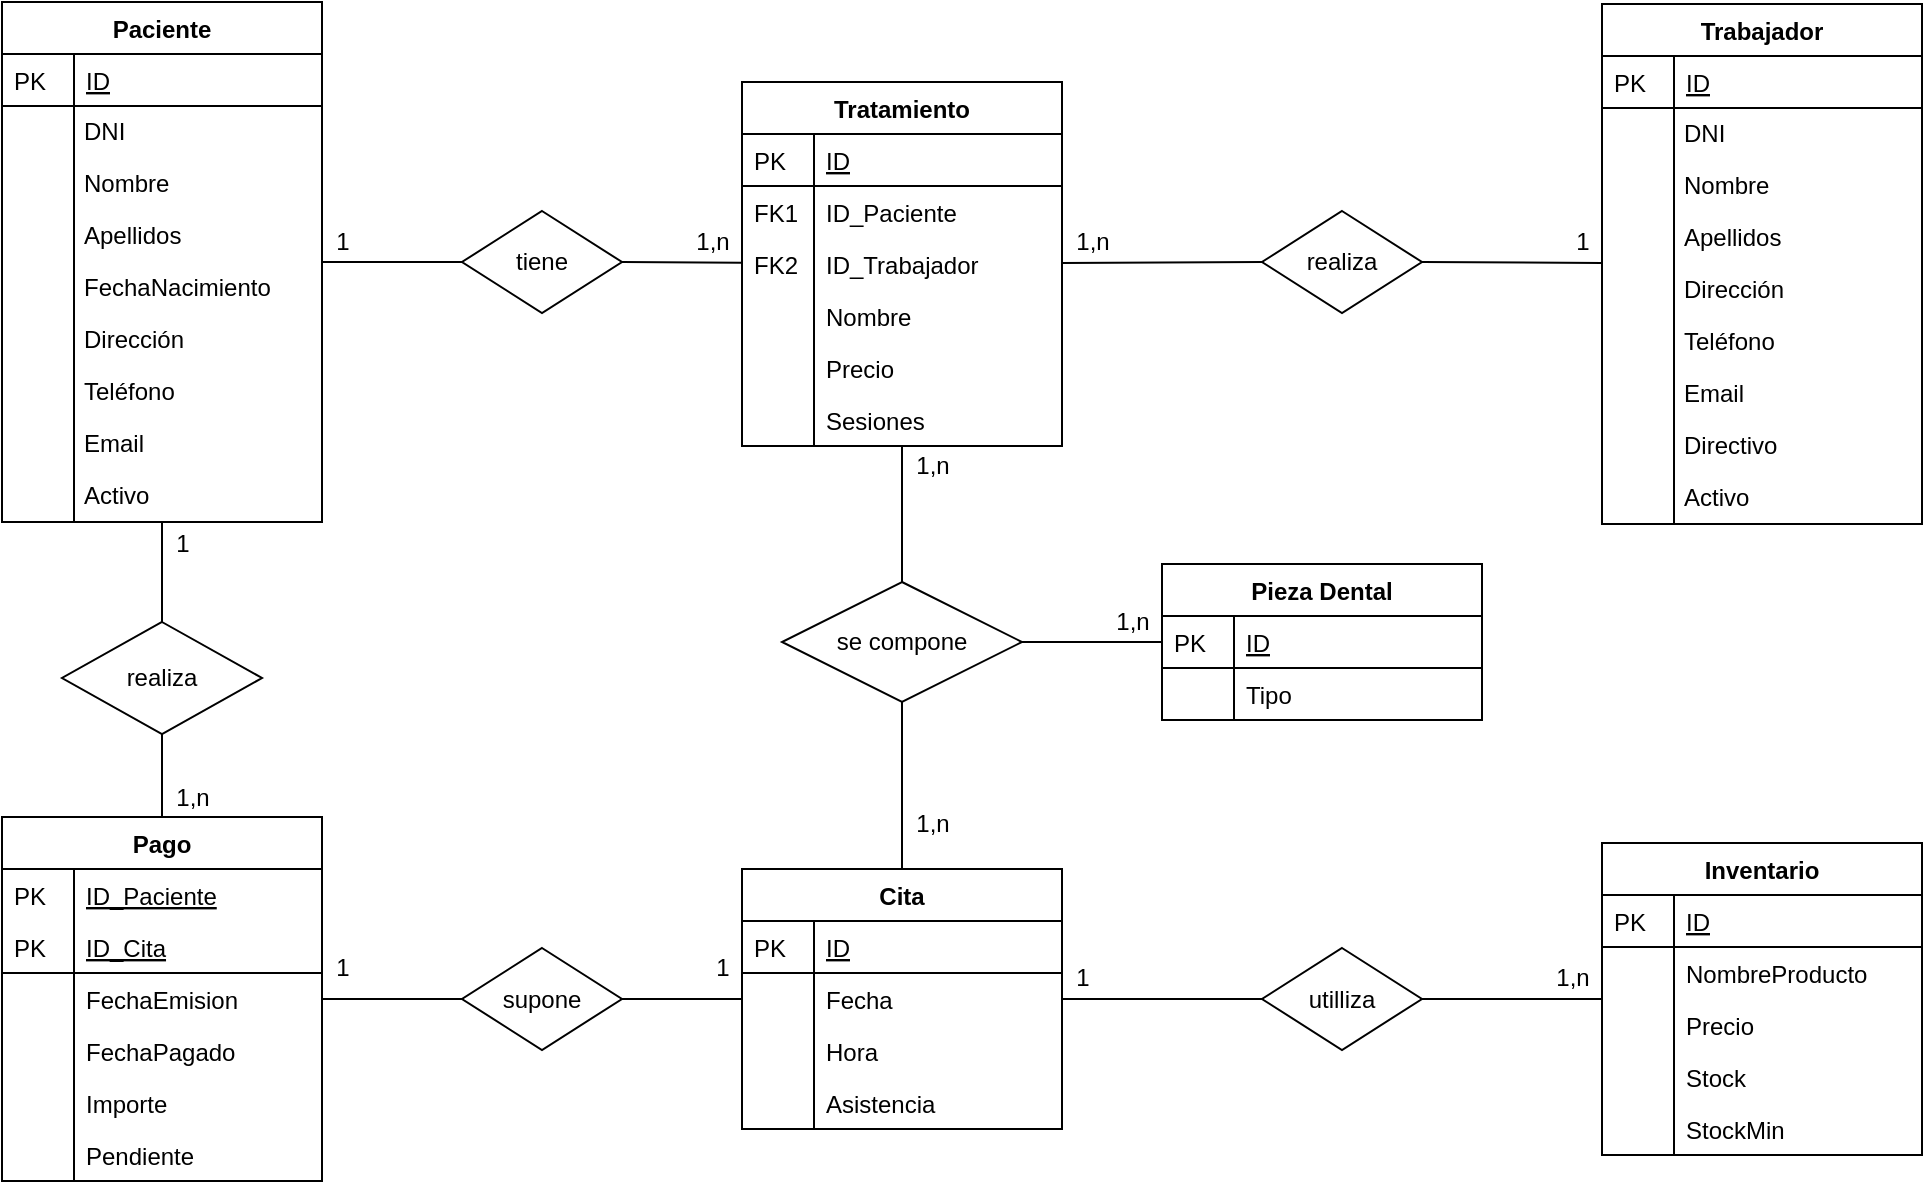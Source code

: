 <mxfile version="12.9.6" type="device"><diagram id="C5RBs43oDa-KdzZeNtuy" name="Page-1"><mxGraphModel dx="1021" dy="529" grid="1" gridSize="10" guides="1" tooltips="1" connect="1" arrows="1" fold="1" page="1" pageScale="1" pageWidth="1169" pageHeight="827" background="none" math="0" shadow="0"><root><mxCell id="WIyWlLk6GJQsqaUBKTNV-0"/><mxCell id="WIyWlLk6GJQsqaUBKTNV-1" parent="WIyWlLk6GJQsqaUBKTNV-0"/><mxCell id="t_w9D_SP8_wus3ixss40-0" value="tiene" style="shape=rhombus;perimeter=rhombusPerimeter;whiteSpace=wrap;html=1;align=center;" parent="WIyWlLk6GJQsqaUBKTNV-1" vertex="1"><mxGeometry x="334" y="184.5" width="80" height="51" as="geometry"/></mxCell><mxCell id="t_w9D_SP8_wus3ixss40-1" value="" style="endArrow=none;html=1;rounded=0;entryX=0;entryY=0.5;entryDx=0;entryDy=0;" parent="WIyWlLk6GJQsqaUBKTNV-1" source="zkfFHV4jXpPFQw0GAbJ--51" target="t_w9D_SP8_wus3ixss40-0" edge="1"><mxGeometry relative="1" as="geometry"><mxPoint x="394" y="270" as="sourcePoint"/><mxPoint x="554" y="270" as="targetPoint"/></mxGeometry></mxCell><mxCell id="t_w9D_SP8_wus3ixss40-15" value="" style="endArrow=none;html=1;rounded=0;exitX=1;exitY=0.5;exitDx=0;exitDy=0;" parent="WIyWlLk6GJQsqaUBKTNV-1" source="t_w9D_SP8_wus3ixss40-0" target="zkfFHV4jXpPFQw0GAbJ--56" edge="1"><mxGeometry relative="1" as="geometry"><mxPoint x="424" y="210" as="sourcePoint"/><mxPoint x="504" y="206.5" as="targetPoint"/></mxGeometry></mxCell><mxCell id="t_w9D_SP8_wus3ixss40-68" value="realiza" style="shape=rhombus;perimeter=rhombusPerimeter;whiteSpace=wrap;html=1;align=center;" parent="WIyWlLk6GJQsqaUBKTNV-1" vertex="1"><mxGeometry x="734" y="184.5" width="80" height="51" as="geometry"/></mxCell><mxCell id="t_w9D_SP8_wus3ixss40-69" value="" style="endArrow=none;html=1;rounded=0;entryX=0;entryY=0.5;entryDx=0;entryDy=0;" parent="WIyWlLk6GJQsqaUBKTNV-1" source="zkfFHV4jXpPFQw0GAbJ--56" target="t_w9D_SP8_wus3ixss40-68" edge="1"><mxGeometry relative="1" as="geometry"><mxPoint x="634" y="211" as="sourcePoint"/><mxPoint x="924" y="271" as="targetPoint"/></mxGeometry></mxCell><mxCell id="t_w9D_SP8_wus3ixss40-70" value="" style="endArrow=none;html=1;rounded=0;exitX=1;exitY=0.5;exitDx=0;exitDy=0;" parent="WIyWlLk6GJQsqaUBKTNV-1" source="t_w9D_SP8_wus3ixss40-68" target="t_w9D_SP8_wus3ixss40-44" edge="1"><mxGeometry relative="1" as="geometry"><mxPoint x="794" y="211" as="sourcePoint"/><mxPoint x="844" y="211.429" as="targetPoint"/></mxGeometry></mxCell><mxCell id="t_w9D_SP8_wus3ixss40-71" value="se compone" style="shape=rhombus;perimeter=rhombusPerimeter;whiteSpace=wrap;html=1;align=center;fontSize=12;" parent="WIyWlLk6GJQsqaUBKTNV-1" vertex="1"><mxGeometry x="494" y="370" width="120" height="60" as="geometry"/></mxCell><mxCell id="t_w9D_SP8_wus3ixss40-73" value="" style="endArrow=none;html=1;rounded=0;entryX=0.5;entryY=0;entryDx=0;entryDy=0;" parent="WIyWlLk6GJQsqaUBKTNV-1" source="zkfFHV4jXpPFQw0GAbJ--56" target="t_w9D_SP8_wus3ixss40-71" edge="1"><mxGeometry relative="1" as="geometry"><mxPoint x="274" y="220" as="sourcePoint"/><mxPoint x="344" y="220" as="targetPoint"/></mxGeometry></mxCell><mxCell id="t_w9D_SP8_wus3ixss40-74" value="" style="endArrow=none;html=1;rounded=0;exitX=0.5;exitY=1;exitDx=0;exitDy=0;" parent="WIyWlLk6GJQsqaUBKTNV-1" source="t_w9D_SP8_wus3ixss40-71" target="zkfFHV4jXpPFQw0GAbJ--64" edge="1"><mxGeometry relative="1" as="geometry"><mxPoint x="564" y="312" as="sourcePoint"/><mxPoint x="564" y="380" as="targetPoint"/></mxGeometry></mxCell><mxCell id="t_w9D_SP8_wus3ixss40-84" value="supone" style="shape=rhombus;perimeter=rhombusPerimeter;whiteSpace=wrap;html=1;align=center;" parent="WIyWlLk6GJQsqaUBKTNV-1" vertex="1"><mxGeometry x="334" y="553" width="80" height="51" as="geometry"/></mxCell><mxCell id="t_w9D_SP8_wus3ixss40-85" value="" style="endArrow=none;html=1;rounded=0;entryX=0;entryY=0.5;entryDx=0;entryDy=0;" parent="WIyWlLk6GJQsqaUBKTNV-1" source="t_w9D_SP8_wus3ixss40-75" target="t_w9D_SP8_wus3ixss40-84" edge="1"><mxGeometry relative="1" as="geometry"><mxPoint x="264" y="565.5" as="sourcePoint"/><mxPoint x="554" y="625.5" as="targetPoint"/></mxGeometry></mxCell><mxCell id="t_w9D_SP8_wus3ixss40-86" value="" style="endArrow=none;html=1;rounded=0;exitX=1;exitY=0.5;exitDx=0;exitDy=0;" parent="WIyWlLk6GJQsqaUBKTNV-1" source="t_w9D_SP8_wus3ixss40-84" target="zkfFHV4jXpPFQw0GAbJ--64" edge="1"><mxGeometry relative="1" as="geometry"><mxPoint x="424" y="565.5" as="sourcePoint"/><mxPoint x="474" y="565.929" as="targetPoint"/></mxGeometry></mxCell><mxCell id="t_w9D_SP8_wus3ixss40-91" value="realiza" style="shape=rhombus;perimeter=rhombusPerimeter;whiteSpace=wrap;html=1;align=center;fontSize=12;" parent="WIyWlLk6GJQsqaUBKTNV-1" vertex="1"><mxGeometry x="134" y="390" width="100" height="56" as="geometry"/></mxCell><mxCell id="t_w9D_SP8_wus3ixss40-92" value="" style="endArrow=none;html=1;rounded=0;entryX=0.5;entryY=0;entryDx=0;entryDy=0;" parent="WIyWlLk6GJQsqaUBKTNV-1" source="zkfFHV4jXpPFQw0GAbJ--51" target="t_w9D_SP8_wus3ixss40-91" edge="1"><mxGeometry relative="1" as="geometry"><mxPoint x="181.647" y="340" as="sourcePoint"/><mxPoint x="-26" y="230" as="targetPoint"/></mxGeometry></mxCell><mxCell id="t_w9D_SP8_wus3ixss40-93" value="" style="endArrow=none;html=1;rounded=0;exitX=0.5;exitY=1;exitDx=0;exitDy=0;" parent="WIyWlLk6GJQsqaUBKTNV-1" source="t_w9D_SP8_wus3ixss40-91" target="t_w9D_SP8_wus3ixss40-75" edge="1"><mxGeometry relative="1" as="geometry"><mxPoint x="194" y="322" as="sourcePoint"/><mxPoint x="180.215" y="487.5" as="targetPoint"/></mxGeometry></mxCell><mxCell id="t_w9D_SP8_wus3ixss40-102" value="1" style="text;html=1;align=center;verticalAlign=middle;resizable=0;points=[];autosize=1;fontSize=12;" parent="WIyWlLk6GJQsqaUBKTNV-1" vertex="1"><mxGeometry x="184" y="341" width="20" height="20" as="geometry"/></mxCell><mxCell id="t_w9D_SP8_wus3ixss40-103" value="1,n" style="text;html=1;align=center;verticalAlign=middle;resizable=0;points=[];autosize=1;fontSize=12;" parent="WIyWlLk6GJQsqaUBKTNV-1" vertex="1"><mxGeometry x="184" y="467.5" width="30" height="20" as="geometry"/></mxCell><mxCell id="t_w9D_SP8_wus3ixss40-104" value="1" style="text;html=1;align=center;verticalAlign=middle;resizable=0;points=[];autosize=1;fontSize=12;" parent="WIyWlLk6GJQsqaUBKTNV-1" vertex="1"><mxGeometry x="454" y="553" width="20" height="20" as="geometry"/></mxCell><mxCell id="t_w9D_SP8_wus3ixss40-105" value="1" style="text;html=1;align=center;verticalAlign=middle;resizable=0;points=[];autosize=1;fontSize=12;" parent="WIyWlLk6GJQsqaUBKTNV-1" vertex="1"><mxGeometry x="264" y="553" width="20" height="20" as="geometry"/></mxCell><mxCell id="t_w9D_SP8_wus3ixss40-106" value="1,n" style="text;html=1;align=center;verticalAlign=middle;resizable=0;points=[];autosize=1;fontSize=12;" parent="WIyWlLk6GJQsqaUBKTNV-1" vertex="1"><mxGeometry x="554" y="302" width="30" height="20" as="geometry"/></mxCell><mxCell id="t_w9D_SP8_wus3ixss40-107" value="1,n" style="text;html=1;align=center;verticalAlign=middle;resizable=0;points=[];autosize=1;fontSize=12;" parent="WIyWlLk6GJQsqaUBKTNV-1" vertex="1"><mxGeometry x="554" y="480.5" width="30" height="20" as="geometry"/></mxCell><mxCell id="t_w9D_SP8_wus3ixss40-108" value="1" style="text;html=1;align=center;verticalAlign=middle;resizable=0;points=[];autosize=1;fontSize=12;" parent="WIyWlLk6GJQsqaUBKTNV-1" vertex="1"><mxGeometry x="264" y="190" width="20" height="20" as="geometry"/></mxCell><mxCell id="t_w9D_SP8_wus3ixss40-109" value="1,n" style="text;html=1;align=center;verticalAlign=middle;resizable=0;points=[];autosize=1;fontSize=12;" parent="WIyWlLk6GJQsqaUBKTNV-1" vertex="1"><mxGeometry x="444" y="190" width="30" height="20" as="geometry"/></mxCell><mxCell id="t_w9D_SP8_wus3ixss40-110" value="1,n" style="text;html=1;align=center;verticalAlign=middle;resizable=0;points=[];autosize=1;fontSize=12;" parent="WIyWlLk6GJQsqaUBKTNV-1" vertex="1"><mxGeometry x="634" y="190" width="30" height="20" as="geometry"/></mxCell><mxCell id="t_w9D_SP8_wus3ixss40-111" value="1" style="text;html=1;align=center;verticalAlign=middle;resizable=0;points=[];autosize=1;fontSize=12;" parent="WIyWlLk6GJQsqaUBKTNV-1" vertex="1"><mxGeometry x="884" y="190" width="20" height="20" as="geometry"/></mxCell><mxCell id="t_w9D_SP8_wus3ixss40-112" value="utilliza" style="shape=rhombus;perimeter=rhombusPerimeter;whiteSpace=wrap;html=1;align=center;" parent="WIyWlLk6GJQsqaUBKTNV-1" vertex="1"><mxGeometry x="734" y="553" width="80" height="51" as="geometry"/></mxCell><mxCell id="t_w9D_SP8_wus3ixss40-113" value="" style="endArrow=none;html=1;rounded=0;entryX=0;entryY=0.5;entryDx=0;entryDy=0;" parent="WIyWlLk6GJQsqaUBKTNV-1" source="zkfFHV4jXpPFQw0GAbJ--64" target="t_w9D_SP8_wus3ixss40-112" edge="1"><mxGeometry relative="1" as="geometry"><mxPoint x="634" y="578.5" as="sourcePoint"/><mxPoint x="924" y="625.5" as="targetPoint"/></mxGeometry></mxCell><mxCell id="t_w9D_SP8_wus3ixss40-114" value="" style="endArrow=none;html=1;rounded=0;exitX=1;exitY=0.5;exitDx=0;exitDy=0;" parent="WIyWlLk6GJQsqaUBKTNV-1" source="t_w9D_SP8_wus3ixss40-112" target="t_w9D_SP8_wus3ixss40-115" edge="1"><mxGeometry relative="1" as="geometry"><mxPoint x="794" y="565.5" as="sourcePoint"/><mxPoint x="844" y="578.5" as="targetPoint"/></mxGeometry></mxCell><mxCell id="t_w9D_SP8_wus3ixss40-128" value="1" style="text;html=1;align=center;verticalAlign=middle;resizable=0;points=[];autosize=1;fontSize=12;" parent="WIyWlLk6GJQsqaUBKTNV-1" vertex="1"><mxGeometry x="634" y="558" width="20" height="20" as="geometry"/></mxCell><mxCell id="t_w9D_SP8_wus3ixss40-129" value="1,n" style="text;html=1;align=center;verticalAlign=middle;resizable=0;points=[];autosize=1;fontSize=12;" parent="WIyWlLk6GJQsqaUBKTNV-1" vertex="1"><mxGeometry x="874" y="558" width="30" height="20" as="geometry"/></mxCell><mxCell id="t_w9D_SP8_wus3ixss40-141" value="" style="endArrow=none;html=1;rounded=0;entryX=1;entryY=0.5;entryDx=0;entryDy=0;" parent="WIyWlLk6GJQsqaUBKTNV-1" source="t_w9D_SP8_wus3ixss40-130" target="t_w9D_SP8_wus3ixss40-71" edge="1"><mxGeometry relative="1" as="geometry"><mxPoint x="564" y="312" as="sourcePoint"/><mxPoint x="564" y="380.0" as="targetPoint"/></mxGeometry></mxCell><mxCell id="t_w9D_SP8_wus3ixss40-142" value="1,n" style="text;html=1;align=center;verticalAlign=middle;resizable=0;points=[];autosize=1;fontSize=12;" parent="WIyWlLk6GJQsqaUBKTNV-1" vertex="1"><mxGeometry x="654" y="380" width="30" height="20" as="geometry"/></mxCell><mxCell id="zkfFHV4jXpPFQw0GAbJ--51" value="Paciente" style="swimlane;fontStyle=1;childLayout=stackLayout;horizontal=1;startSize=26;horizontalStack=0;resizeParent=1;resizeLast=0;collapsible=1;marginBottom=0;rounded=0;shadow=0;strokeWidth=1;" parent="WIyWlLk6GJQsqaUBKTNV-1" vertex="1"><mxGeometry x="104" y="80" width="160" height="260" as="geometry"><mxRectangle x="20" y="80" width="160" height="26" as="alternateBounds"/></mxGeometry></mxCell><mxCell id="zkfFHV4jXpPFQw0GAbJ--52" value="ID" style="shape=partialRectangle;top=0;left=0;right=0;bottom=1;align=left;verticalAlign=top;fillColor=none;spacingLeft=40;spacingRight=4;overflow=hidden;rotatable=0;points=[[0,0.5],[1,0.5]];portConstraint=eastwest;dropTarget=0;rounded=0;shadow=0;strokeWidth=1;fontStyle=4" parent="zkfFHV4jXpPFQw0GAbJ--51" vertex="1"><mxGeometry y="26" width="160" height="26" as="geometry"/></mxCell><mxCell id="zkfFHV4jXpPFQw0GAbJ--53" value="PK" style="shape=partialRectangle;top=0;left=0;bottom=0;fillColor=none;align=left;verticalAlign=top;spacingLeft=4;spacingRight=4;overflow=hidden;rotatable=0;points=[];portConstraint=eastwest;part=1;" parent="zkfFHV4jXpPFQw0GAbJ--52" vertex="1" connectable="0"><mxGeometry width="36" height="26" as="geometry"/></mxCell><mxCell id="t_w9D_SP8_wus3ixss40-20" value="DNI" style="shape=partialRectangle;top=0;left=0;right=0;bottom=0;align=left;verticalAlign=top;fillColor=none;spacingLeft=40;spacingRight=4;overflow=hidden;rotatable=0;points=[[0,0.5],[1,0.5]];portConstraint=eastwest;dropTarget=0;rounded=0;shadow=0;strokeWidth=1;spacing=1;" parent="zkfFHV4jXpPFQw0GAbJ--51" vertex="1"><mxGeometry y="52" width="160" height="26" as="geometry"/></mxCell><mxCell id="t_w9D_SP8_wus3ixss40-21" value="" style="shape=partialRectangle;top=0;left=0;bottom=0;fillColor=none;align=left;verticalAlign=top;spacingLeft=4;spacingRight=4;overflow=hidden;rotatable=0;points=[];portConstraint=eastwest;part=1;" parent="t_w9D_SP8_wus3ixss40-20" vertex="1" connectable="0"><mxGeometry width="36" height="26" as="geometry"/></mxCell><mxCell id="t_w9D_SP8_wus3ixss40-18" value="Nombre" style="shape=partialRectangle;top=0;left=0;right=0;bottom=0;align=left;verticalAlign=top;fillColor=none;spacingLeft=40;spacingRight=4;overflow=hidden;rotatable=0;points=[[0,0.5],[1,0.5]];portConstraint=eastwest;dropTarget=0;rounded=0;shadow=0;strokeWidth=1;spacing=1;" parent="zkfFHV4jXpPFQw0GAbJ--51" vertex="1"><mxGeometry y="78" width="160" height="26" as="geometry"/></mxCell><mxCell id="t_w9D_SP8_wus3ixss40-19" value="" style="shape=partialRectangle;top=0;left=0;bottom=0;fillColor=none;align=left;verticalAlign=top;spacingLeft=4;spacingRight=4;overflow=hidden;rotatable=0;points=[];portConstraint=eastwest;part=1;" parent="t_w9D_SP8_wus3ixss40-18" vertex="1" connectable="0"><mxGeometry width="36" height="26" as="geometry"/></mxCell><mxCell id="t_w9D_SP8_wus3ixss40-32" value="Apellidos" style="shape=partialRectangle;top=0;left=0;right=0;bottom=0;align=left;verticalAlign=top;fillColor=none;spacingLeft=40;spacingRight=4;overflow=hidden;rotatable=0;points=[[0,0.5],[1,0.5]];portConstraint=eastwest;dropTarget=0;rounded=0;shadow=0;strokeWidth=1;spacing=1;" parent="zkfFHV4jXpPFQw0GAbJ--51" vertex="1"><mxGeometry y="104" width="160" height="26" as="geometry"/></mxCell><mxCell id="t_w9D_SP8_wus3ixss40-33" value="" style="shape=partialRectangle;top=0;left=0;bottom=0;fillColor=none;align=left;verticalAlign=top;spacingLeft=4;spacingRight=4;overflow=hidden;rotatable=0;points=[];portConstraint=eastwest;part=1;" parent="t_w9D_SP8_wus3ixss40-32" vertex="1" connectable="0"><mxGeometry width="36" height="26" as="geometry"/></mxCell><mxCell id="t_w9D_SP8_wus3ixss40-34" value="FechaNacimiento" style="shape=partialRectangle;top=0;left=0;right=0;bottom=0;align=left;verticalAlign=top;fillColor=none;spacingLeft=40;spacingRight=4;overflow=hidden;rotatable=0;points=[[0,0.5],[1,0.5]];portConstraint=eastwest;dropTarget=0;rounded=0;shadow=0;strokeWidth=1;spacing=1;" parent="zkfFHV4jXpPFQw0GAbJ--51" vertex="1"><mxGeometry y="130" width="160" height="26" as="geometry"/></mxCell><mxCell id="t_w9D_SP8_wus3ixss40-35" value="" style="shape=partialRectangle;top=0;left=0;bottom=0;fillColor=none;align=left;verticalAlign=top;spacingLeft=4;spacingRight=4;overflow=hidden;rotatable=0;points=[];portConstraint=eastwest;part=1;" parent="t_w9D_SP8_wus3ixss40-34" vertex="1" connectable="0"><mxGeometry width="36" height="26" as="geometry"/></mxCell><mxCell id="t_w9D_SP8_wus3ixss40-26" value="Dirección" style="shape=partialRectangle;top=0;left=0;right=0;bottom=0;align=left;verticalAlign=top;fillColor=none;spacingLeft=40;spacingRight=4;overflow=hidden;rotatable=0;points=[[0,0.5],[1,0.5]];portConstraint=eastwest;dropTarget=0;rounded=0;shadow=0;strokeWidth=1;spacing=1;" parent="zkfFHV4jXpPFQw0GAbJ--51" vertex="1"><mxGeometry y="156" width="160" height="26" as="geometry"/></mxCell><mxCell id="t_w9D_SP8_wus3ixss40-27" value="" style="shape=partialRectangle;top=0;left=0;bottom=0;fillColor=none;align=left;verticalAlign=top;spacingLeft=4;spacingRight=4;overflow=hidden;rotatable=0;points=[];portConstraint=eastwest;part=1;" parent="t_w9D_SP8_wus3ixss40-26" vertex="1" connectable="0"><mxGeometry width="36" height="26" as="geometry"/></mxCell><mxCell id="t_w9D_SP8_wus3ixss40-22" value="Teléfono" style="shape=partialRectangle;top=0;left=0;right=0;bottom=0;align=left;verticalAlign=top;fillColor=none;spacingLeft=40;spacingRight=4;overflow=hidden;rotatable=0;points=[[0,0.5],[1,0.5]];portConstraint=eastwest;dropTarget=0;rounded=0;shadow=0;strokeWidth=1;spacing=1;" parent="zkfFHV4jXpPFQw0GAbJ--51" vertex="1"><mxGeometry y="182" width="160" height="26" as="geometry"/></mxCell><mxCell id="t_w9D_SP8_wus3ixss40-23" value="" style="shape=partialRectangle;top=0;left=0;bottom=0;fillColor=none;align=left;verticalAlign=top;spacingLeft=4;spacingRight=4;overflow=hidden;rotatable=0;points=[];portConstraint=eastwest;part=1;" parent="t_w9D_SP8_wus3ixss40-22" vertex="1" connectable="0"><mxGeometry width="36" height="26" as="geometry"/></mxCell><mxCell id="t_w9D_SP8_wus3ixss40-24" value="Email" style="shape=partialRectangle;top=0;left=0;right=0;bottom=0;align=left;verticalAlign=top;fillColor=none;spacingLeft=40;spacingRight=4;overflow=hidden;rotatable=0;points=[[0,0.5],[1,0.5]];portConstraint=eastwest;dropTarget=0;rounded=0;shadow=0;strokeWidth=1;spacing=1;" parent="zkfFHV4jXpPFQw0GAbJ--51" vertex="1"><mxGeometry y="208" width="160" height="26" as="geometry"/></mxCell><mxCell id="t_w9D_SP8_wus3ixss40-25" value="" style="shape=partialRectangle;top=0;left=0;bottom=0;fillColor=none;align=left;verticalAlign=top;spacingLeft=4;spacingRight=4;overflow=hidden;rotatable=0;points=[];portConstraint=eastwest;part=1;" parent="t_w9D_SP8_wus3ixss40-24" vertex="1" connectable="0"><mxGeometry width="36" height="26" as="geometry"/></mxCell><mxCell id="t_w9D_SP8_wus3ixss40-63" value="Activo" style="shape=partialRectangle;top=0;left=0;right=0;bottom=0;align=left;verticalAlign=top;fillColor=none;spacingLeft=40;spacingRight=4;overflow=hidden;rotatable=0;points=[[0,0.5],[1,0.5]];portConstraint=eastwest;dropTarget=0;rounded=0;shadow=0;strokeWidth=1;spacing=1;" parent="zkfFHV4jXpPFQw0GAbJ--51" vertex="1"><mxGeometry y="234" width="160" height="26" as="geometry"/></mxCell><mxCell id="t_w9D_SP8_wus3ixss40-64" value="" style="shape=partialRectangle;top=0;left=0;bottom=0;fillColor=none;align=left;verticalAlign=top;spacingLeft=4;spacingRight=4;overflow=hidden;rotatable=0;points=[];portConstraint=eastwest;part=1;" parent="t_w9D_SP8_wus3ixss40-63" vertex="1" connectable="0"><mxGeometry width="36" height="26" as="geometry"/></mxCell><mxCell id="zkfFHV4jXpPFQw0GAbJ--56" value="Tratamiento" style="swimlane;fontStyle=1;childLayout=stackLayout;horizontal=1;startSize=26;horizontalStack=0;resizeParent=1;resizeLast=0;collapsible=1;marginBottom=0;rounded=0;shadow=0;strokeWidth=1;" parent="WIyWlLk6GJQsqaUBKTNV-1" vertex="1"><mxGeometry x="474" y="120" width="160" height="182" as="geometry"><mxRectangle x="414" y="40" width="160" height="26" as="alternateBounds"/></mxGeometry></mxCell><mxCell id="zkfFHV4jXpPFQw0GAbJ--57" value="ID" style="shape=partialRectangle;top=0;left=0;right=0;bottom=1;align=left;verticalAlign=top;fillColor=none;spacingLeft=40;spacingRight=4;overflow=hidden;rotatable=0;points=[[0,0.5],[1,0.5]];portConstraint=eastwest;dropTarget=0;rounded=0;shadow=0;strokeWidth=1;fontStyle=4" parent="zkfFHV4jXpPFQw0GAbJ--56" vertex="1"><mxGeometry y="26" width="160" height="26" as="geometry"/></mxCell><mxCell id="zkfFHV4jXpPFQw0GAbJ--58" value="PK" style="shape=partialRectangle;top=0;left=0;bottom=0;fillColor=none;align=left;verticalAlign=top;spacingLeft=4;spacingRight=4;overflow=hidden;rotatable=0;points=[];portConstraint=eastwest;part=1;" parent="zkfFHV4jXpPFQw0GAbJ--57" vertex="1" connectable="0"><mxGeometry width="36" height="26" as="geometry"/></mxCell><mxCell id="zkfFHV4jXpPFQw0GAbJ--59" value="ID_Paciente" style="shape=partialRectangle;top=0;left=0;right=0;bottom=0;align=left;verticalAlign=top;fillColor=none;spacingLeft=40;spacingRight=4;overflow=hidden;rotatable=0;points=[[0,0.5],[1,0.5]];portConstraint=eastwest;dropTarget=0;rounded=0;shadow=0;strokeWidth=1;" parent="zkfFHV4jXpPFQw0GAbJ--56" vertex="1"><mxGeometry y="52" width="160" height="26" as="geometry"/></mxCell><mxCell id="zkfFHV4jXpPFQw0GAbJ--60" value="FK1" style="shape=partialRectangle;top=0;left=0;bottom=0;fillColor=none;align=left;verticalAlign=top;spacingLeft=4;spacingRight=4;overflow=hidden;rotatable=0;points=[];portConstraint=eastwest;part=1;" parent="zkfFHV4jXpPFQw0GAbJ--59" vertex="1" connectable="0"><mxGeometry width="36" height="26" as="geometry"/></mxCell><mxCell id="t_w9D_SP8_wus3ixss40-42" value="ID_Trabajador" style="shape=partialRectangle;top=0;left=0;right=0;bottom=0;align=left;verticalAlign=top;fillColor=none;spacingLeft=40;spacingRight=4;overflow=hidden;rotatable=0;points=[[0,0.5],[1,0.5]];portConstraint=eastwest;dropTarget=0;rounded=0;shadow=0;strokeWidth=1;" parent="zkfFHV4jXpPFQw0GAbJ--56" vertex="1"><mxGeometry y="78" width="160" height="26" as="geometry"/></mxCell><mxCell id="t_w9D_SP8_wus3ixss40-43" value="FK2" style="shape=partialRectangle;top=0;left=0;bottom=0;fillColor=none;align=left;verticalAlign=top;spacingLeft=4;spacingRight=4;overflow=hidden;rotatable=0;points=[];portConstraint=eastwest;part=1;" parent="t_w9D_SP8_wus3ixss40-42" vertex="1" connectable="0"><mxGeometry width="36" height="26" as="geometry"/></mxCell><mxCell id="t_w9D_SP8_wus3ixss40-13" value="Nombre" style="shape=partialRectangle;top=0;left=0;right=0;bottom=0;align=left;verticalAlign=top;fillColor=none;spacingLeft=40;spacingRight=4;overflow=hidden;rotatable=0;points=[[0,0.5],[1,0.5]];portConstraint=eastwest;dropTarget=0;rounded=0;shadow=0;strokeWidth=1;spacing=2;" parent="zkfFHV4jXpPFQw0GAbJ--56" vertex="1"><mxGeometry y="104" width="160" height="26" as="geometry"/></mxCell><mxCell id="t_w9D_SP8_wus3ixss40-14" value="" style="shape=partialRectangle;top=0;left=0;bottom=0;fillColor=none;align=left;verticalAlign=top;spacingLeft=4;spacingRight=4;overflow=hidden;rotatable=0;points=[];portConstraint=eastwest;part=1;" parent="t_w9D_SP8_wus3ixss40-13" vertex="1" connectable="0"><mxGeometry width="36" height="26" as="geometry"/></mxCell><mxCell id="zkfFHV4jXpPFQw0GAbJ--61" value="Precio" style="shape=partialRectangle;top=0;left=0;right=0;bottom=0;align=left;verticalAlign=top;fillColor=none;spacingLeft=40;spacingRight=4;overflow=hidden;rotatable=0;points=[[0,0.5],[1,0.5]];portConstraint=eastwest;dropTarget=0;rounded=0;shadow=0;strokeWidth=1;" parent="zkfFHV4jXpPFQw0GAbJ--56" vertex="1"><mxGeometry y="130" width="160" height="26" as="geometry"/></mxCell><mxCell id="zkfFHV4jXpPFQw0GAbJ--62" value="" style="shape=partialRectangle;top=0;left=0;bottom=0;fillColor=none;align=left;verticalAlign=top;spacingLeft=4;spacingRight=4;overflow=hidden;rotatable=0;points=[];portConstraint=eastwest;part=1;" parent="zkfFHV4jXpPFQw0GAbJ--61" vertex="1" connectable="0"><mxGeometry width="36" height="26" as="geometry"/></mxCell><mxCell id="t_w9D_SP8_wus3ixss40-3" value="Sesiones" style="shape=partialRectangle;top=0;left=0;right=0;bottom=0;align=left;verticalAlign=top;fillColor=none;spacingLeft=40;spacingRight=4;overflow=hidden;rotatable=0;points=[[0,0.5],[1,0.5]];portConstraint=eastwest;dropTarget=0;rounded=0;shadow=0;strokeWidth=1;" parent="zkfFHV4jXpPFQw0GAbJ--56" vertex="1"><mxGeometry y="156" width="160" height="26" as="geometry"/></mxCell><mxCell id="t_w9D_SP8_wus3ixss40-4" value="" style="shape=partialRectangle;top=0;left=0;bottom=0;fillColor=none;align=left;verticalAlign=top;spacingLeft=4;spacingRight=4;overflow=hidden;rotatable=0;points=[];portConstraint=eastwest;part=1;" parent="t_w9D_SP8_wus3ixss40-3" vertex="1" connectable="0"><mxGeometry width="36" height="26" as="geometry"/></mxCell><mxCell id="t_w9D_SP8_wus3ixss40-75" value="Pago" style="swimlane;fontStyle=1;childLayout=stackLayout;horizontal=1;startSize=26;horizontalStack=0;resizeParent=1;resizeLast=0;collapsible=1;marginBottom=0;rounded=0;shadow=0;strokeWidth=1;" parent="WIyWlLk6GJQsqaUBKTNV-1" vertex="1"><mxGeometry x="104" y="487.5" width="160" height="182" as="geometry"><mxRectangle x="260" y="270" width="160" height="26" as="alternateBounds"/></mxGeometry></mxCell><mxCell id="t_w9D_SP8_wus3ixss40-89" value="ID_Paciente" style="shape=partialRectangle;top=0;left=0;right=0;bottom=0;align=left;verticalAlign=top;fillColor=none;spacingLeft=40;spacingRight=4;overflow=hidden;rotatable=0;points=[[0,0.5],[1,0.5]];portConstraint=eastwest;dropTarget=0;rounded=0;shadow=0;strokeWidth=1;fontStyle=4" parent="t_w9D_SP8_wus3ixss40-75" vertex="1"><mxGeometry y="26" width="160" height="26" as="geometry"/></mxCell><mxCell id="t_w9D_SP8_wus3ixss40-90" value="PK" style="shape=partialRectangle;top=0;left=0;bottom=0;fillColor=none;align=left;verticalAlign=top;spacingLeft=4;spacingRight=4;overflow=hidden;rotatable=0;points=[];portConstraint=eastwest;part=1;" parent="t_w9D_SP8_wus3ixss40-89" vertex="1" connectable="0"><mxGeometry width="36" height="26" as="geometry"/></mxCell><mxCell id="t_w9D_SP8_wus3ixss40-76" value="ID_Cita" style="shape=partialRectangle;top=0;left=0;right=0;bottom=1;align=left;verticalAlign=top;fillColor=none;spacingLeft=40;spacingRight=4;overflow=hidden;rotatable=0;points=[[0,0.5],[1,0.5]];portConstraint=eastwest;dropTarget=0;rounded=0;shadow=0;strokeWidth=1;fontStyle=4" parent="t_w9D_SP8_wus3ixss40-75" vertex="1"><mxGeometry y="52" width="160" height="26" as="geometry"/></mxCell><mxCell id="t_w9D_SP8_wus3ixss40-77" value="PK" style="shape=partialRectangle;top=0;left=0;bottom=0;fillColor=none;align=left;verticalAlign=top;spacingLeft=4;spacingRight=4;overflow=hidden;rotatable=0;points=[];portConstraint=eastwest;part=1;" parent="t_w9D_SP8_wus3ixss40-76" vertex="1" connectable="0"><mxGeometry width="36" height="26" as="geometry"/></mxCell><mxCell id="t_w9D_SP8_wus3ixss40-78" value="FechaEmision" style="shape=partialRectangle;top=0;left=0;right=0;bottom=0;align=left;verticalAlign=top;fillColor=none;spacingLeft=40;spacingRight=4;overflow=hidden;rotatable=0;points=[[0,0.5],[1,0.5]];portConstraint=eastwest;dropTarget=0;rounded=0;shadow=0;strokeWidth=1;" parent="t_w9D_SP8_wus3ixss40-75" vertex="1"><mxGeometry y="78" width="160" height="26" as="geometry"/></mxCell><mxCell id="t_w9D_SP8_wus3ixss40-79" value="" style="shape=partialRectangle;top=0;left=0;bottom=0;fillColor=none;align=left;verticalAlign=top;spacingLeft=4;spacingRight=4;overflow=hidden;rotatable=0;points=[];portConstraint=eastwest;part=1;" parent="t_w9D_SP8_wus3ixss40-78" vertex="1" connectable="0"><mxGeometry width="36" height="26" as="geometry"/></mxCell><mxCell id="t_w9D_SP8_wus3ixss40-94" value="FechaPagado" style="shape=partialRectangle;top=0;left=0;right=0;bottom=0;align=left;verticalAlign=top;fillColor=none;spacingLeft=40;spacingRight=4;overflow=hidden;rotatable=0;points=[[0,0.5],[1,0.5]];portConstraint=eastwest;dropTarget=0;rounded=0;shadow=0;strokeWidth=1;" parent="t_w9D_SP8_wus3ixss40-75" vertex="1"><mxGeometry y="104" width="160" height="26" as="geometry"/></mxCell><mxCell id="t_w9D_SP8_wus3ixss40-95" value="" style="shape=partialRectangle;top=0;left=0;bottom=0;fillColor=none;align=left;verticalAlign=top;spacingLeft=4;spacingRight=4;overflow=hidden;rotatable=0;points=[];portConstraint=eastwest;part=1;" parent="t_w9D_SP8_wus3ixss40-94" vertex="1" connectable="0"><mxGeometry width="36" height="26" as="geometry"/></mxCell><mxCell id="t_w9D_SP8_wus3ixss40-82" value="Importe" style="shape=partialRectangle;top=0;left=0;right=0;bottom=0;align=left;verticalAlign=top;fillColor=none;spacingLeft=40;spacingRight=4;overflow=hidden;rotatable=0;points=[[0,0.5],[1,0.5]];portConstraint=eastwest;dropTarget=0;rounded=0;shadow=0;strokeWidth=1;" parent="t_w9D_SP8_wus3ixss40-75" vertex="1"><mxGeometry y="130" width="160" height="26" as="geometry"/></mxCell><mxCell id="t_w9D_SP8_wus3ixss40-83" value="" style="shape=partialRectangle;top=0;left=0;bottom=0;fillColor=none;align=left;verticalAlign=top;spacingLeft=4;spacingRight=4;overflow=hidden;rotatable=0;points=[];portConstraint=eastwest;part=1;" parent="t_w9D_SP8_wus3ixss40-82" vertex="1" connectable="0"><mxGeometry width="36" height="26" as="geometry"/></mxCell><mxCell id="t_w9D_SP8_wus3ixss40-96" value="Pendiente" style="shape=partialRectangle;top=0;left=0;right=0;bottom=0;align=left;verticalAlign=top;fillColor=none;spacingLeft=40;spacingRight=4;overflow=hidden;rotatable=0;points=[[0,0.5],[1,0.5]];portConstraint=eastwest;dropTarget=0;rounded=0;shadow=0;strokeWidth=1;" parent="t_w9D_SP8_wus3ixss40-75" vertex="1"><mxGeometry y="156" width="160" height="26" as="geometry"/></mxCell><mxCell id="t_w9D_SP8_wus3ixss40-97" value="" style="shape=partialRectangle;top=0;left=0;bottom=0;fillColor=none;align=left;verticalAlign=top;spacingLeft=4;spacingRight=4;overflow=hidden;rotatable=0;points=[];portConstraint=eastwest;part=1;" parent="t_w9D_SP8_wus3ixss40-96" vertex="1" connectable="0"><mxGeometry width="36" height="26" as="geometry"/></mxCell><mxCell id="t_w9D_SP8_wus3ixss40-44" value="Trabajador" style="swimlane;fontStyle=1;childLayout=stackLayout;horizontal=1;startSize=26;horizontalStack=0;resizeParent=1;resizeLast=0;collapsible=1;marginBottom=0;rounded=0;shadow=0;strokeWidth=1;" parent="WIyWlLk6GJQsqaUBKTNV-1" vertex="1"><mxGeometry x="904" y="81" width="160" height="260" as="geometry"><mxRectangle x="20" y="80" width="160" height="26" as="alternateBounds"/></mxGeometry></mxCell><mxCell id="t_w9D_SP8_wus3ixss40-45" value="ID" style="shape=partialRectangle;top=0;left=0;right=0;bottom=1;align=left;verticalAlign=top;fillColor=none;spacingLeft=40;spacingRight=4;overflow=hidden;rotatable=0;points=[[0,0.5],[1,0.5]];portConstraint=eastwest;dropTarget=0;rounded=0;shadow=0;strokeWidth=1;fontStyle=4" parent="t_w9D_SP8_wus3ixss40-44" vertex="1"><mxGeometry y="26" width="160" height="26" as="geometry"/></mxCell><mxCell id="t_w9D_SP8_wus3ixss40-46" value="PK" style="shape=partialRectangle;top=0;left=0;bottom=0;fillColor=none;align=left;verticalAlign=top;spacingLeft=4;spacingRight=4;overflow=hidden;rotatable=0;points=[];portConstraint=eastwest;part=1;" parent="t_w9D_SP8_wus3ixss40-45" vertex="1" connectable="0"><mxGeometry width="36" height="26" as="geometry"/></mxCell><mxCell id="t_w9D_SP8_wus3ixss40-47" value="DNI" style="shape=partialRectangle;top=0;left=0;right=0;bottom=0;align=left;verticalAlign=top;fillColor=none;spacingLeft=40;spacingRight=4;overflow=hidden;rotatable=0;points=[[0,0.5],[1,0.5]];portConstraint=eastwest;dropTarget=0;rounded=0;shadow=0;strokeWidth=1;spacing=1;" parent="t_w9D_SP8_wus3ixss40-44" vertex="1"><mxGeometry y="52" width="160" height="26" as="geometry"/></mxCell><mxCell id="t_w9D_SP8_wus3ixss40-48" value="" style="shape=partialRectangle;top=0;left=0;bottom=0;fillColor=none;align=left;verticalAlign=top;spacingLeft=4;spacingRight=4;overflow=hidden;rotatable=0;points=[];portConstraint=eastwest;part=1;" parent="t_w9D_SP8_wus3ixss40-47" vertex="1" connectable="0"><mxGeometry width="36" height="26" as="geometry"/></mxCell><mxCell id="t_w9D_SP8_wus3ixss40-49" value="Nombre" style="shape=partialRectangle;top=0;left=0;right=0;bottom=0;align=left;verticalAlign=top;fillColor=none;spacingLeft=40;spacingRight=4;overflow=hidden;rotatable=0;points=[[0,0.5],[1,0.5]];portConstraint=eastwest;dropTarget=0;rounded=0;shadow=0;strokeWidth=1;spacing=1;" parent="t_w9D_SP8_wus3ixss40-44" vertex="1"><mxGeometry y="78" width="160" height="26" as="geometry"/></mxCell><mxCell id="t_w9D_SP8_wus3ixss40-50" value="" style="shape=partialRectangle;top=0;left=0;bottom=0;fillColor=none;align=left;verticalAlign=top;spacingLeft=4;spacingRight=4;overflow=hidden;rotatable=0;points=[];portConstraint=eastwest;part=1;" parent="t_w9D_SP8_wus3ixss40-49" vertex="1" connectable="0"><mxGeometry width="36" height="26" as="geometry"/></mxCell><mxCell id="t_w9D_SP8_wus3ixss40-51" value="Apellidos" style="shape=partialRectangle;top=0;left=0;right=0;bottom=0;align=left;verticalAlign=top;fillColor=none;spacingLeft=40;spacingRight=4;overflow=hidden;rotatable=0;points=[[0,0.5],[1,0.5]];portConstraint=eastwest;dropTarget=0;rounded=0;shadow=0;strokeWidth=1;spacing=1;" parent="t_w9D_SP8_wus3ixss40-44" vertex="1"><mxGeometry y="104" width="160" height="26" as="geometry"/></mxCell><mxCell id="t_w9D_SP8_wus3ixss40-52" value="" style="shape=partialRectangle;top=0;left=0;bottom=0;fillColor=none;align=left;verticalAlign=top;spacingLeft=4;spacingRight=4;overflow=hidden;rotatable=0;points=[];portConstraint=eastwest;part=1;" parent="t_w9D_SP8_wus3ixss40-51" vertex="1" connectable="0"><mxGeometry width="36" height="26" as="geometry"/></mxCell><mxCell id="t_w9D_SP8_wus3ixss40-59" value="Dirección" style="shape=partialRectangle;top=0;left=0;right=0;bottom=0;align=left;verticalAlign=top;fillColor=none;spacingLeft=40;spacingRight=4;overflow=hidden;rotatable=0;points=[[0,0.5],[1,0.5]];portConstraint=eastwest;dropTarget=0;rounded=0;shadow=0;strokeWidth=1;spacing=1;" parent="t_w9D_SP8_wus3ixss40-44" vertex="1"><mxGeometry y="130" width="160" height="26" as="geometry"/></mxCell><mxCell id="t_w9D_SP8_wus3ixss40-60" value="" style="shape=partialRectangle;top=0;left=0;bottom=0;fillColor=none;align=left;verticalAlign=top;spacingLeft=4;spacingRight=4;overflow=hidden;rotatable=0;points=[];portConstraint=eastwest;part=1;" parent="t_w9D_SP8_wus3ixss40-59" vertex="1" connectable="0"><mxGeometry width="36" height="26" as="geometry"/></mxCell><mxCell id="t_w9D_SP8_wus3ixss40-55" value="Teléfono" style="shape=partialRectangle;top=0;left=0;right=0;bottom=0;align=left;verticalAlign=top;fillColor=none;spacingLeft=40;spacingRight=4;overflow=hidden;rotatable=0;points=[[0,0.5],[1,0.5]];portConstraint=eastwest;dropTarget=0;rounded=0;shadow=0;strokeWidth=1;spacing=1;" parent="t_w9D_SP8_wus3ixss40-44" vertex="1"><mxGeometry y="156" width="160" height="26" as="geometry"/></mxCell><mxCell id="t_w9D_SP8_wus3ixss40-56" value="" style="shape=partialRectangle;top=0;left=0;bottom=0;fillColor=none;align=left;verticalAlign=top;spacingLeft=4;spacingRight=4;overflow=hidden;rotatable=0;points=[];portConstraint=eastwest;part=1;" parent="t_w9D_SP8_wus3ixss40-55" vertex="1" connectable="0"><mxGeometry width="36" height="26" as="geometry"/></mxCell><mxCell id="t_w9D_SP8_wus3ixss40-57" value="Email" style="shape=partialRectangle;top=0;left=0;right=0;bottom=0;align=left;verticalAlign=top;fillColor=none;spacingLeft=40;spacingRight=4;overflow=hidden;rotatable=0;points=[[0,0.5],[1,0.5]];portConstraint=eastwest;dropTarget=0;rounded=0;shadow=0;strokeWidth=1;spacing=1;" parent="t_w9D_SP8_wus3ixss40-44" vertex="1"><mxGeometry y="182" width="160" height="26" as="geometry"/></mxCell><mxCell id="t_w9D_SP8_wus3ixss40-58" value="" style="shape=partialRectangle;top=0;left=0;bottom=0;fillColor=none;align=left;verticalAlign=top;spacingLeft=4;spacingRight=4;overflow=hidden;rotatable=0;points=[];portConstraint=eastwest;part=1;" parent="t_w9D_SP8_wus3ixss40-57" vertex="1" connectable="0"><mxGeometry width="36" height="26" as="geometry"/></mxCell><mxCell id="t_w9D_SP8_wus3ixss40-61" value="Directivo" style="shape=partialRectangle;top=0;left=0;right=0;bottom=0;align=left;verticalAlign=top;fillColor=none;spacingLeft=40;spacingRight=4;overflow=hidden;rotatable=0;points=[[0,0.5],[1,0.5]];portConstraint=eastwest;dropTarget=0;rounded=0;shadow=0;strokeWidth=1;spacing=1;" parent="t_w9D_SP8_wus3ixss40-44" vertex="1"><mxGeometry y="208" width="160" height="26" as="geometry"/></mxCell><mxCell id="t_w9D_SP8_wus3ixss40-62" value="" style="shape=partialRectangle;top=0;left=0;bottom=0;fillColor=none;align=left;verticalAlign=top;spacingLeft=4;spacingRight=4;overflow=hidden;rotatable=0;points=[];portConstraint=eastwest;part=1;" parent="t_w9D_SP8_wus3ixss40-61" vertex="1" connectable="0"><mxGeometry width="36" height="26" as="geometry"/></mxCell><mxCell id="t_w9D_SP8_wus3ixss40-65" value="Activo" style="shape=partialRectangle;top=0;left=0;right=0;bottom=0;align=left;verticalAlign=top;fillColor=none;spacingLeft=40;spacingRight=4;overflow=hidden;rotatable=0;points=[[0,0.5],[1,0.5]];portConstraint=eastwest;dropTarget=0;rounded=0;shadow=0;strokeWidth=1;spacing=1;" parent="t_w9D_SP8_wus3ixss40-44" vertex="1"><mxGeometry y="234" width="160" height="26" as="geometry"/></mxCell><mxCell id="t_w9D_SP8_wus3ixss40-66" value="" style="shape=partialRectangle;top=0;left=0;bottom=0;fillColor=none;align=left;verticalAlign=top;spacingLeft=4;spacingRight=4;overflow=hidden;rotatable=0;points=[];portConstraint=eastwest;part=1;" parent="t_w9D_SP8_wus3ixss40-65" vertex="1" connectable="0"><mxGeometry width="36" height="26" as="geometry"/></mxCell><mxCell id="t_w9D_SP8_wus3ixss40-115" value="Inventario" style="swimlane;fontStyle=1;childLayout=stackLayout;horizontal=1;startSize=26;horizontalStack=0;resizeParent=1;resizeLast=0;collapsible=1;marginBottom=0;rounded=0;shadow=0;strokeWidth=1;" parent="WIyWlLk6GJQsqaUBKTNV-1" vertex="1"><mxGeometry x="904" y="500.5" width="160" height="156" as="geometry"><mxRectangle x="260" y="270" width="160" height="26" as="alternateBounds"/></mxGeometry></mxCell><mxCell id="t_w9D_SP8_wus3ixss40-118" value="ID" style="shape=partialRectangle;top=0;left=0;right=0;bottom=1;align=left;verticalAlign=top;fillColor=none;spacingLeft=40;spacingRight=4;overflow=hidden;rotatable=0;points=[[0,0.5],[1,0.5]];portConstraint=eastwest;dropTarget=0;rounded=0;shadow=0;strokeWidth=1;fontStyle=4" parent="t_w9D_SP8_wus3ixss40-115" vertex="1"><mxGeometry y="26" width="160" height="26" as="geometry"/></mxCell><mxCell id="t_w9D_SP8_wus3ixss40-119" value="PK" style="shape=partialRectangle;top=0;left=0;bottom=0;fillColor=none;align=left;verticalAlign=top;spacingLeft=4;spacingRight=4;overflow=hidden;rotatable=0;points=[];portConstraint=eastwest;part=1;" parent="t_w9D_SP8_wus3ixss40-118" vertex="1" connectable="0"><mxGeometry width="36" height="26" as="geometry"/></mxCell><mxCell id="t_w9D_SP8_wus3ixss40-120" value="NombreProducto" style="shape=partialRectangle;top=0;left=0;right=0;bottom=0;align=left;verticalAlign=top;fillColor=none;spacingLeft=40;spacingRight=4;overflow=hidden;rotatable=0;points=[[0,0.5],[1,0.5]];portConstraint=eastwest;dropTarget=0;rounded=0;shadow=0;strokeWidth=1;" parent="t_w9D_SP8_wus3ixss40-115" vertex="1"><mxGeometry y="52" width="160" height="26" as="geometry"/></mxCell><mxCell id="t_w9D_SP8_wus3ixss40-121" value="" style="shape=partialRectangle;top=0;left=0;bottom=0;fillColor=none;align=left;verticalAlign=top;spacingLeft=4;spacingRight=4;overflow=hidden;rotatable=0;points=[];portConstraint=eastwest;part=1;" parent="t_w9D_SP8_wus3ixss40-120" vertex="1" connectable="0"><mxGeometry width="36" height="26" as="geometry"/></mxCell><mxCell id="t_w9D_SP8_wus3ixss40-122" value="Precio" style="shape=partialRectangle;top=0;left=0;right=0;bottom=0;align=left;verticalAlign=top;fillColor=none;spacingLeft=40;spacingRight=4;overflow=hidden;rotatable=0;points=[[0,0.5],[1,0.5]];portConstraint=eastwest;dropTarget=0;rounded=0;shadow=0;strokeWidth=1;" parent="t_w9D_SP8_wus3ixss40-115" vertex="1"><mxGeometry y="78" width="160" height="26" as="geometry"/></mxCell><mxCell id="t_w9D_SP8_wus3ixss40-123" value="" style="shape=partialRectangle;top=0;left=0;bottom=0;fillColor=none;align=left;verticalAlign=top;spacingLeft=4;spacingRight=4;overflow=hidden;rotatable=0;points=[];portConstraint=eastwest;part=1;" parent="t_w9D_SP8_wus3ixss40-122" vertex="1" connectable="0"><mxGeometry width="36" height="26" as="geometry"/></mxCell><mxCell id="t_w9D_SP8_wus3ixss40-124" value="Stock" style="shape=partialRectangle;top=0;left=0;right=0;bottom=0;align=left;verticalAlign=top;fillColor=none;spacingLeft=40;spacingRight=4;overflow=hidden;rotatable=0;points=[[0,0.5],[1,0.5]];portConstraint=eastwest;dropTarget=0;rounded=0;shadow=0;strokeWidth=1;" parent="t_w9D_SP8_wus3ixss40-115" vertex="1"><mxGeometry y="104" width="160" height="26" as="geometry"/></mxCell><mxCell id="t_w9D_SP8_wus3ixss40-125" value="" style="shape=partialRectangle;top=0;left=0;bottom=0;fillColor=none;align=left;verticalAlign=top;spacingLeft=4;spacingRight=4;overflow=hidden;rotatable=0;points=[];portConstraint=eastwest;part=1;" parent="t_w9D_SP8_wus3ixss40-124" vertex="1" connectable="0"><mxGeometry width="36" height="26" as="geometry"/></mxCell><mxCell id="t_w9D_SP8_wus3ixss40-126" value="StockMin" style="shape=partialRectangle;top=0;left=0;right=0;bottom=0;align=left;verticalAlign=top;fillColor=none;spacingLeft=40;spacingRight=4;overflow=hidden;rotatable=0;points=[[0,0.5],[1,0.5]];portConstraint=eastwest;dropTarget=0;rounded=0;shadow=0;strokeWidth=1;" parent="t_w9D_SP8_wus3ixss40-115" vertex="1"><mxGeometry y="130" width="160" height="26" as="geometry"/></mxCell><mxCell id="t_w9D_SP8_wus3ixss40-127" value="" style="shape=partialRectangle;top=0;left=0;bottom=0;fillColor=none;align=left;verticalAlign=top;spacingLeft=4;spacingRight=4;overflow=hidden;rotatable=0;points=[];portConstraint=eastwest;part=1;" parent="t_w9D_SP8_wus3ixss40-126" vertex="1" connectable="0"><mxGeometry width="36" height="26" as="geometry"/></mxCell><mxCell id="t_w9D_SP8_wus3ixss40-130" value="Pieza Dental" style="swimlane;fontStyle=1;childLayout=stackLayout;horizontal=1;startSize=26;horizontalStack=0;resizeParent=1;resizeLast=0;collapsible=1;marginBottom=0;rounded=0;shadow=0;strokeWidth=1;" parent="WIyWlLk6GJQsqaUBKTNV-1" vertex="1"><mxGeometry x="684" y="361" width="160" height="78" as="geometry"><mxRectangle x="260" y="270" width="160" height="26" as="alternateBounds"/></mxGeometry></mxCell><mxCell id="t_w9D_SP8_wus3ixss40-131" value="ID" style="shape=partialRectangle;top=0;left=0;right=0;bottom=1;align=left;verticalAlign=top;fillColor=none;spacingLeft=40;spacingRight=4;overflow=hidden;rotatable=0;points=[[0,0.5],[1,0.5]];portConstraint=eastwest;dropTarget=0;rounded=0;shadow=0;strokeWidth=1;fontStyle=4" parent="t_w9D_SP8_wus3ixss40-130" vertex="1"><mxGeometry y="26" width="160" height="26" as="geometry"/></mxCell><mxCell id="t_w9D_SP8_wus3ixss40-132" value="PK" style="shape=partialRectangle;top=0;left=0;bottom=0;fillColor=none;align=left;verticalAlign=top;spacingLeft=4;spacingRight=4;overflow=hidden;rotatable=0;points=[];portConstraint=eastwest;part=1;" parent="t_w9D_SP8_wus3ixss40-131" vertex="1" connectable="0"><mxGeometry width="36" height="26" as="geometry"/></mxCell><mxCell id="t_w9D_SP8_wus3ixss40-133" value="Tipo" style="shape=partialRectangle;top=0;left=0;right=0;bottom=0;align=left;verticalAlign=top;fillColor=none;spacingLeft=40;spacingRight=4;overflow=hidden;rotatable=0;points=[[0,0.5],[1,0.5]];portConstraint=eastwest;dropTarget=0;rounded=0;shadow=0;strokeWidth=1;" parent="t_w9D_SP8_wus3ixss40-130" vertex="1"><mxGeometry y="52" width="160" height="26" as="geometry"/></mxCell><mxCell id="t_w9D_SP8_wus3ixss40-134" value="" style="shape=partialRectangle;top=0;left=0;bottom=0;fillColor=none;align=left;verticalAlign=top;spacingLeft=4;spacingRight=4;overflow=hidden;rotatable=0;points=[];portConstraint=eastwest;part=1;" parent="t_w9D_SP8_wus3ixss40-133" vertex="1" connectable="0"><mxGeometry width="36" height="26" as="geometry"/></mxCell><mxCell id="zkfFHV4jXpPFQw0GAbJ--64" value="Cita" style="swimlane;fontStyle=1;childLayout=stackLayout;horizontal=1;startSize=26;horizontalStack=0;resizeParent=1;resizeLast=0;collapsible=1;marginBottom=0;rounded=0;shadow=0;strokeWidth=1;" parent="WIyWlLk6GJQsqaUBKTNV-1" vertex="1"><mxGeometry x="474" y="513.5" width="160" height="130" as="geometry"><mxRectangle x="260" y="270" width="160" height="26" as="alternateBounds"/></mxGeometry></mxCell><mxCell id="zkfFHV4jXpPFQw0GAbJ--65" value="ID" style="shape=partialRectangle;top=0;left=0;right=0;bottom=1;align=left;verticalAlign=top;fillColor=none;spacingLeft=40;spacingRight=4;overflow=hidden;rotatable=0;points=[[0,0.5],[1,0.5]];portConstraint=eastwest;dropTarget=0;rounded=0;shadow=0;strokeWidth=1;fontStyle=4" parent="zkfFHV4jXpPFQw0GAbJ--64" vertex="1"><mxGeometry y="26" width="160" height="26" as="geometry"/></mxCell><mxCell id="zkfFHV4jXpPFQw0GAbJ--66" value="PK" style="shape=partialRectangle;top=0;left=0;bottom=0;fillColor=none;align=left;verticalAlign=top;spacingLeft=4;spacingRight=4;overflow=hidden;rotatable=0;points=[];portConstraint=eastwest;part=1;" parent="zkfFHV4jXpPFQw0GAbJ--65" vertex="1" connectable="0"><mxGeometry width="36" height="26" as="geometry"/></mxCell><mxCell id="zkfFHV4jXpPFQw0GAbJ--69" value="Fecha" style="shape=partialRectangle;top=0;left=0;right=0;bottom=0;align=left;verticalAlign=top;fillColor=none;spacingLeft=40;spacingRight=4;overflow=hidden;rotatable=0;points=[[0,0.5],[1,0.5]];portConstraint=eastwest;dropTarget=0;rounded=0;shadow=0;strokeWidth=1;" parent="zkfFHV4jXpPFQw0GAbJ--64" vertex="1"><mxGeometry y="52" width="160" height="26" as="geometry"/></mxCell><mxCell id="zkfFHV4jXpPFQw0GAbJ--70" value="" style="shape=partialRectangle;top=0;left=0;bottom=0;fillColor=none;align=left;verticalAlign=top;spacingLeft=4;spacingRight=4;overflow=hidden;rotatable=0;points=[];portConstraint=eastwest;part=1;" parent="zkfFHV4jXpPFQw0GAbJ--69" vertex="1" connectable="0"><mxGeometry width="36" height="26" as="geometry"/></mxCell><mxCell id="t_w9D_SP8_wus3ixss40-36" value="Hora" style="shape=partialRectangle;top=0;left=0;right=0;bottom=0;align=left;verticalAlign=top;fillColor=none;spacingLeft=40;spacingRight=4;overflow=hidden;rotatable=0;points=[[0,0.5],[1,0.5]];portConstraint=eastwest;dropTarget=0;rounded=0;shadow=0;strokeWidth=1;" parent="zkfFHV4jXpPFQw0GAbJ--64" vertex="1"><mxGeometry y="78" width="160" height="26" as="geometry"/></mxCell><mxCell id="t_w9D_SP8_wus3ixss40-37" value="" style="shape=partialRectangle;top=0;left=0;bottom=0;fillColor=none;align=left;verticalAlign=top;spacingLeft=4;spacingRight=4;overflow=hidden;rotatable=0;points=[];portConstraint=eastwest;part=1;" parent="t_w9D_SP8_wus3ixss40-36" vertex="1" connectable="0"><mxGeometry width="36" height="26" as="geometry"/></mxCell><mxCell id="t_w9D_SP8_wus3ixss40-98" value="Asistencia" style="shape=partialRectangle;top=0;left=0;right=0;bottom=0;align=left;verticalAlign=top;fillColor=none;spacingLeft=40;spacingRight=4;overflow=hidden;rotatable=0;points=[[0,0.5],[1,0.5]];portConstraint=eastwest;dropTarget=0;rounded=0;shadow=0;strokeWidth=1;" parent="zkfFHV4jXpPFQw0GAbJ--64" vertex="1"><mxGeometry y="104" width="160" height="26" as="geometry"/></mxCell><mxCell id="t_w9D_SP8_wus3ixss40-99" value="" style="shape=partialRectangle;top=0;left=0;bottom=0;fillColor=none;align=left;verticalAlign=top;spacingLeft=4;spacingRight=4;overflow=hidden;rotatable=0;points=[];portConstraint=eastwest;part=1;" parent="t_w9D_SP8_wus3ixss40-98" vertex="1" connectable="0"><mxGeometry width="36" height="26" as="geometry"/></mxCell></root></mxGraphModel></diagram></mxfile>
